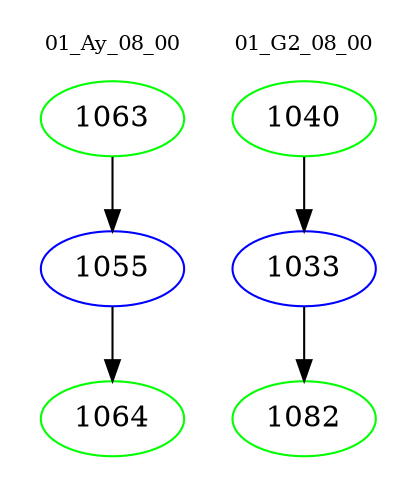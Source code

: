 digraph{
subgraph cluster_0 {
color = white
label = "01_Ay_08_00";
fontsize=10;
T0_1063 [label="1063", color="green"]
T0_1063 -> T0_1055 [color="black"]
T0_1055 [label="1055", color="blue"]
T0_1055 -> T0_1064 [color="black"]
T0_1064 [label="1064", color="green"]
}
subgraph cluster_1 {
color = white
label = "01_G2_08_00";
fontsize=10;
T1_1040 [label="1040", color="green"]
T1_1040 -> T1_1033 [color="black"]
T1_1033 [label="1033", color="blue"]
T1_1033 -> T1_1082 [color="black"]
T1_1082 [label="1082", color="green"]
}
}
